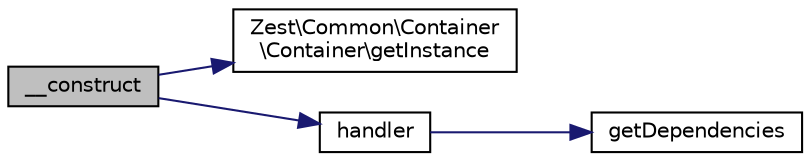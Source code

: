 digraph "__construct"
{
  edge [fontname="Helvetica",fontsize="10",labelfontname="Helvetica",labelfontsize="10"];
  node [fontname="Helvetica",fontsize="10",shape=record];
  rankdir="LR";
  Node0 [label="__construct",height=0.2,width=0.4,color="black", fillcolor="grey75", style="filled", fontcolor="black"];
  Node0 -> Node1 [color="midnightblue",fontsize="10",style="solid",fontname="Helvetica"];
  Node1 [label="Zest\\Common\\Container\l\\Container\\getInstance",height=0.2,width=0.4,color="black", fillcolor="white", style="filled",URL="$class_zest_1_1_common_1_1_container_1_1_container.html#ac93fbec81f07e5d15f80db907e63dc10"];
  Node0 -> Node2 [color="midnightblue",fontsize="10",style="solid",fontname="Helvetica"];
  Node2 [label="handler",height=0.2,width=0.4,color="black", fillcolor="white", style="filled",URL="$class_zest_1_1_common_1_1_container_1_1_d_i_s.html#a501269111e2ae6a7d2af12117a6e84c0"];
  Node2 -> Node3 [color="midnightblue",fontsize="10",style="solid",fontname="Helvetica"];
  Node3 [label="getDependencies",height=0.2,width=0.4,color="black", fillcolor="white", style="filled",URL="$class_zest_1_1_common_1_1_container_1_1_d_i_s.html#a4f0d16046ea95ab73fa42d2aec2d1057"];
}

